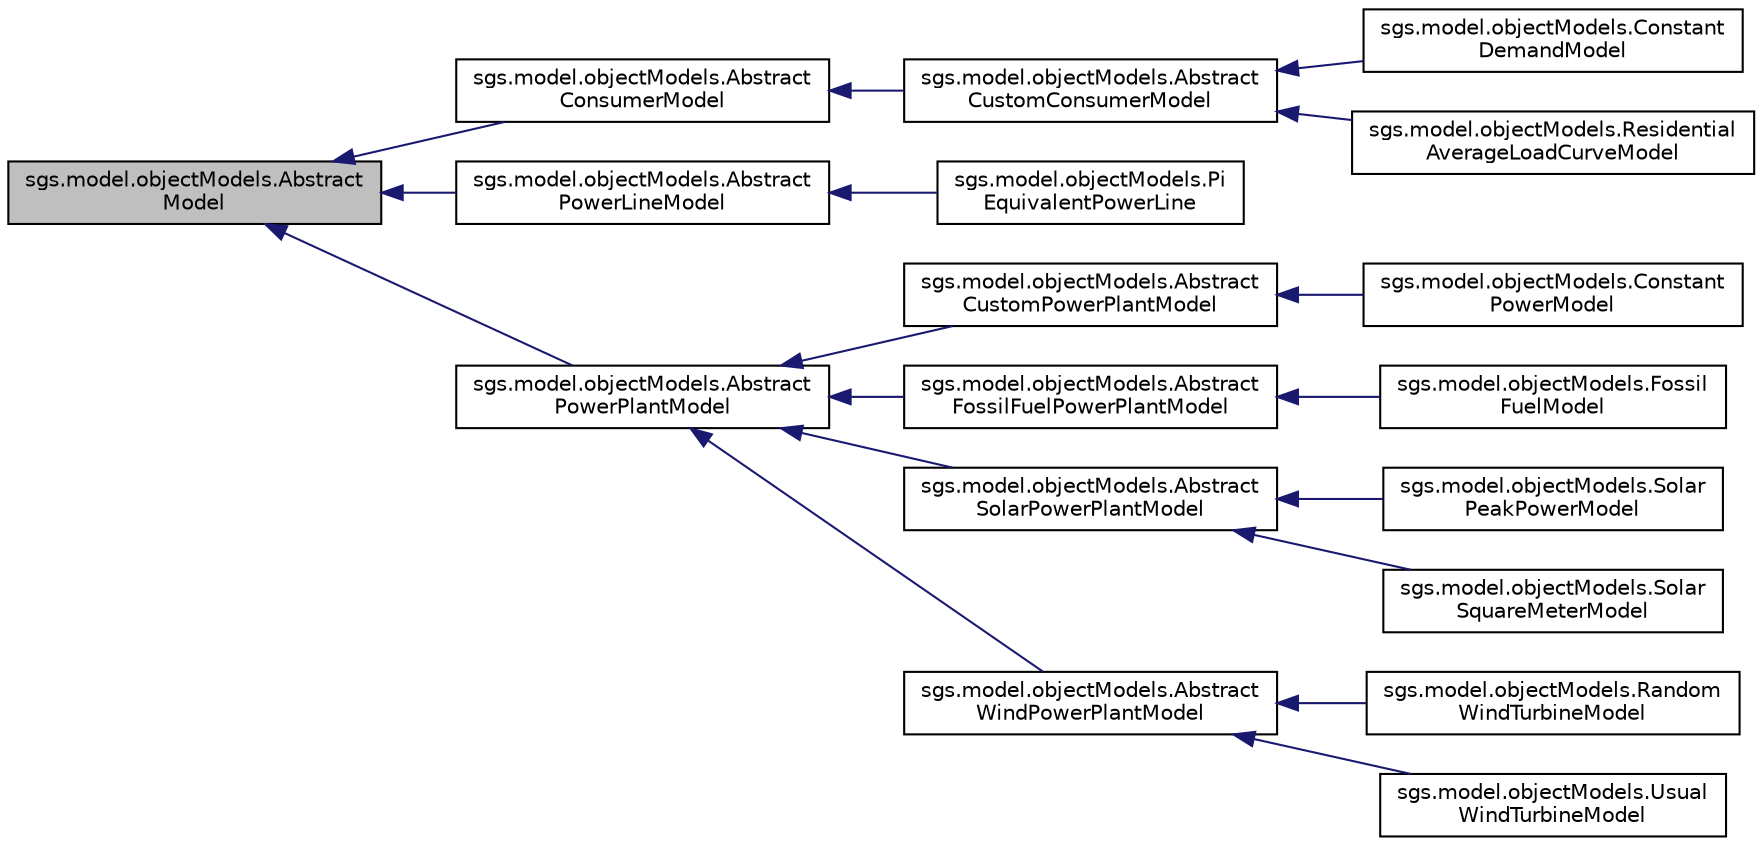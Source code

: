 digraph "sgs.model.objectModels.AbstractModel"
{
  edge [fontname="Helvetica",fontsize="10",labelfontname="Helvetica",labelfontsize="10"];
  node [fontname="Helvetica",fontsize="10",shape=record];
  rankdir="LR";
  Node1 [label="sgs.model.objectModels.Abstract\lModel",height=0.2,width=0.4,color="black", fillcolor="grey75", style="filled" fontcolor="black"];
  Node1 -> Node2 [dir="back",color="midnightblue",fontsize="10",style="solid",fontname="Helvetica"];
  Node2 [label="sgs.model.objectModels.Abstract\lConsumerModel",height=0.2,width=0.4,color="black", fillcolor="white", style="filled",URL="$classsgs_1_1model_1_1object_models_1_1_abstract_consumer_model.html"];
  Node2 -> Node3 [dir="back",color="midnightblue",fontsize="10",style="solid",fontname="Helvetica"];
  Node3 [label="sgs.model.objectModels.Abstract\lCustomConsumerModel",height=0.2,width=0.4,color="black", fillcolor="white", style="filled",URL="$classsgs_1_1model_1_1object_models_1_1_abstract_custom_consumer_model.html"];
  Node3 -> Node4 [dir="back",color="midnightblue",fontsize="10",style="solid",fontname="Helvetica"];
  Node4 [label="sgs.model.objectModels.Constant\lDemandModel",height=0.2,width=0.4,color="black", fillcolor="white", style="filled",URL="$classsgs_1_1model_1_1object_models_1_1_constant_demand_model.html"];
  Node3 -> Node5 [dir="back",color="midnightblue",fontsize="10",style="solid",fontname="Helvetica"];
  Node5 [label="sgs.model.objectModels.Residential\lAverageLoadCurveModel",height=0.2,width=0.4,color="black", fillcolor="white", style="filled",URL="$classsgs_1_1model_1_1object_models_1_1_residential_average_load_curve_model.html"];
  Node1 -> Node6 [dir="back",color="midnightblue",fontsize="10",style="solid",fontname="Helvetica"];
  Node6 [label="sgs.model.objectModels.Abstract\lPowerLineModel",height=0.2,width=0.4,color="black", fillcolor="white", style="filled",URL="$classsgs_1_1model_1_1object_models_1_1_abstract_power_line_model.html"];
  Node6 -> Node7 [dir="back",color="midnightblue",fontsize="10",style="solid",fontname="Helvetica"];
  Node7 [label="sgs.model.objectModels.Pi\lEquivalentPowerLine",height=0.2,width=0.4,color="black", fillcolor="white", style="filled",URL="$classsgs_1_1model_1_1object_models_1_1_pi_equivalent_power_line.html"];
  Node1 -> Node8 [dir="back",color="midnightblue",fontsize="10",style="solid",fontname="Helvetica"];
  Node8 [label="sgs.model.objectModels.Abstract\lPowerPlantModel",height=0.2,width=0.4,color="black", fillcolor="white", style="filled",URL="$classsgs_1_1model_1_1object_models_1_1_abstract_power_plant_model.html"];
  Node8 -> Node9 [dir="back",color="midnightblue",fontsize="10",style="solid",fontname="Helvetica"];
  Node9 [label="sgs.model.objectModels.Abstract\lCustomPowerPlantModel",height=0.2,width=0.4,color="black", fillcolor="white", style="filled",URL="$classsgs_1_1model_1_1object_models_1_1_abstract_custom_power_plant_model.html"];
  Node9 -> Node10 [dir="back",color="midnightblue",fontsize="10",style="solid",fontname="Helvetica"];
  Node10 [label="sgs.model.objectModels.Constant\lPowerModel",height=0.2,width=0.4,color="black", fillcolor="white", style="filled",URL="$classsgs_1_1model_1_1object_models_1_1_constant_power_model.html"];
  Node8 -> Node11 [dir="back",color="midnightblue",fontsize="10",style="solid",fontname="Helvetica"];
  Node11 [label="sgs.model.objectModels.Abstract\lFossilFuelPowerPlantModel",height=0.2,width=0.4,color="black", fillcolor="white", style="filled",URL="$classsgs_1_1model_1_1object_models_1_1_abstract_fossil_fuel_power_plant_model.html"];
  Node11 -> Node12 [dir="back",color="midnightblue",fontsize="10",style="solid",fontname="Helvetica"];
  Node12 [label="sgs.model.objectModels.Fossil\lFuelModel",height=0.2,width=0.4,color="black", fillcolor="white", style="filled",URL="$classsgs_1_1model_1_1object_models_1_1_fossil_fuel_model.html"];
  Node8 -> Node13 [dir="back",color="midnightblue",fontsize="10",style="solid",fontname="Helvetica"];
  Node13 [label="sgs.model.objectModels.Abstract\lSolarPowerPlantModel",height=0.2,width=0.4,color="black", fillcolor="white", style="filled",URL="$classsgs_1_1model_1_1object_models_1_1_abstract_solar_power_plant_model.html"];
  Node13 -> Node14 [dir="back",color="midnightblue",fontsize="10",style="solid",fontname="Helvetica"];
  Node14 [label="sgs.model.objectModels.Solar\lPeakPowerModel",height=0.2,width=0.4,color="black", fillcolor="white", style="filled",URL="$classsgs_1_1model_1_1object_models_1_1_solar_peak_power_model.html"];
  Node13 -> Node15 [dir="back",color="midnightblue",fontsize="10",style="solid",fontname="Helvetica"];
  Node15 [label="sgs.model.objectModels.Solar\lSquareMeterModel",height=0.2,width=0.4,color="black", fillcolor="white", style="filled",URL="$classsgs_1_1model_1_1object_models_1_1_solar_square_meter_model.html"];
  Node8 -> Node16 [dir="back",color="midnightblue",fontsize="10",style="solid",fontname="Helvetica"];
  Node16 [label="sgs.model.objectModels.Abstract\lWindPowerPlantModel",height=0.2,width=0.4,color="black", fillcolor="white", style="filled",URL="$classsgs_1_1model_1_1object_models_1_1_abstract_wind_power_plant_model.html"];
  Node16 -> Node17 [dir="back",color="midnightblue",fontsize="10",style="solid",fontname="Helvetica"];
  Node17 [label="sgs.model.objectModels.Random\lWindTurbineModel",height=0.2,width=0.4,color="black", fillcolor="white", style="filled",URL="$classsgs_1_1model_1_1object_models_1_1_random_wind_turbine_model.html"];
  Node16 -> Node18 [dir="back",color="midnightblue",fontsize="10",style="solid",fontname="Helvetica"];
  Node18 [label="sgs.model.objectModels.Usual\lWindTurbineModel",height=0.2,width=0.4,color="black", fillcolor="white", style="filled",URL="$classsgs_1_1model_1_1object_models_1_1_usual_wind_turbine_model.html"];
}
